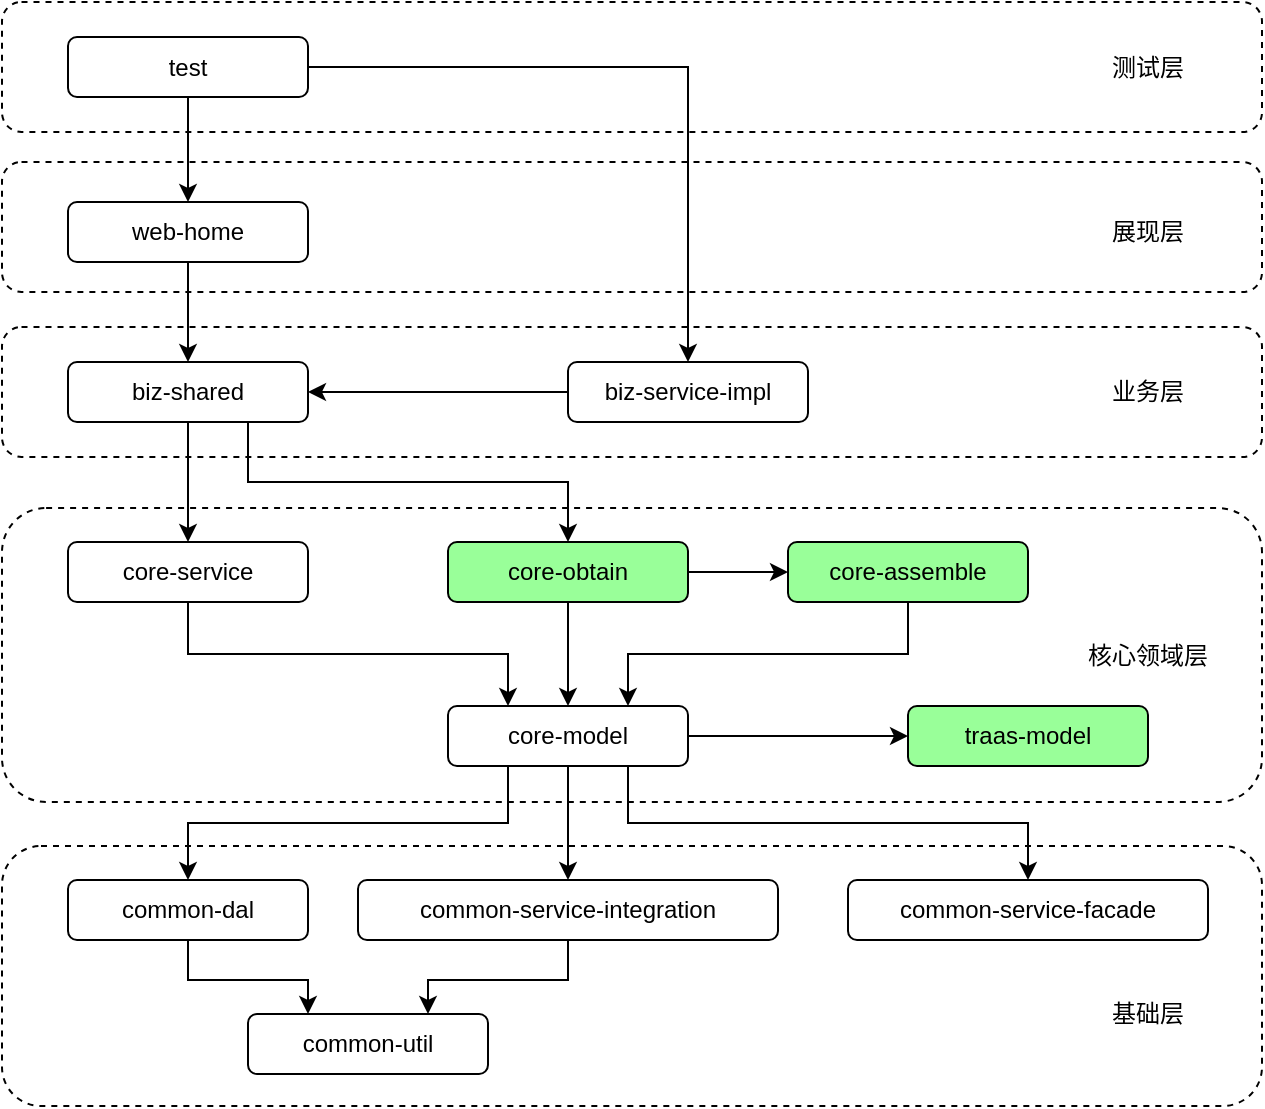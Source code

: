 <mxfile version="11.3.0" type="github" pages="1"><diagram id="48XdXC2E7AH9c7GfuGya" name="Page-1"><mxGraphModel dx="1414" dy="880" grid="1" gridSize="10" guides="1" tooltips="1" connect="1" arrows="1" fold="1" page="1" pageScale="1" pageWidth="827" pageHeight="1169" math="0" shadow="0"><root><mxCell id="0"/><mxCell id="1" parent="0"/><mxCell id="_y4aKM9603EoVX9c7qnj-34" value="" style="rounded=1;whiteSpace=wrap;html=1;dashed=1;" vertex="1" parent="1"><mxGeometry x="98" y="352.5" width="630" height="65" as="geometry"/></mxCell><mxCell id="_y4aKM9603EoVX9c7qnj-33" value="" style="rounded=1;whiteSpace=wrap;html=1;dashed=1;" vertex="1" parent="1"><mxGeometry x="98" y="270" width="630" height="65" as="geometry"/></mxCell><mxCell id="_y4aKM9603EoVX9c7qnj-35" value="" style="rounded=1;whiteSpace=wrap;html=1;dashed=1;" vertex="1" parent="1"><mxGeometry x="98" y="443" width="630" height="147" as="geometry"/></mxCell><mxCell id="_y4aKM9603EoVX9c7qnj-36" value="" style="rounded=1;whiteSpace=wrap;html=1;dashed=1;" vertex="1" parent="1"><mxGeometry x="98" y="612" width="630" height="130" as="geometry"/></mxCell><mxCell id="_y4aKM9603EoVX9c7qnj-31" value="" style="rounded=1;whiteSpace=wrap;html=1;dashed=1;" vertex="1" parent="1"><mxGeometry x="98" y="190" width="630" height="65" as="geometry"/></mxCell><mxCell id="_y4aKM9603EoVX9c7qnj-14" style="edgeStyle=orthogonalEdgeStyle;rounded=0;orthogonalLoop=1;jettySize=auto;html=1;exitX=0.5;exitY=1;exitDx=0;exitDy=0;" edge="1" parent="1" source="_y4aKM9603EoVX9c7qnj-1" target="_y4aKM9603EoVX9c7qnj-2"><mxGeometry relative="1" as="geometry"/></mxCell><mxCell id="_y4aKM9603EoVX9c7qnj-17" style="edgeStyle=orthogonalEdgeStyle;rounded=0;orthogonalLoop=1;jettySize=auto;html=1;exitX=1;exitY=0.5;exitDx=0;exitDy=0;entryX=0.5;entryY=0;entryDx=0;entryDy=0;" edge="1" parent="1" source="_y4aKM9603EoVX9c7qnj-1" target="_y4aKM9603EoVX9c7qnj-4"><mxGeometry relative="1" as="geometry"/></mxCell><mxCell id="_y4aKM9603EoVX9c7qnj-1" value="test" style="rounded=1;whiteSpace=wrap;html=1;" vertex="1" parent="1"><mxGeometry x="131" y="207.5" width="120" height="30" as="geometry"/></mxCell><mxCell id="_y4aKM9603EoVX9c7qnj-15" style="edgeStyle=orthogonalEdgeStyle;rounded=0;orthogonalLoop=1;jettySize=auto;html=1;exitX=0.5;exitY=1;exitDx=0;exitDy=0;" edge="1" parent="1" source="_y4aKM9603EoVX9c7qnj-2" target="_y4aKM9603EoVX9c7qnj-3"><mxGeometry relative="1" as="geometry"/></mxCell><mxCell id="_y4aKM9603EoVX9c7qnj-2" value="web-home" style="rounded=1;whiteSpace=wrap;html=1;" vertex="1" parent="1"><mxGeometry x="131" y="290" width="120" height="30" as="geometry"/></mxCell><mxCell id="_y4aKM9603EoVX9c7qnj-18" style="edgeStyle=orthogonalEdgeStyle;rounded=0;orthogonalLoop=1;jettySize=auto;html=1;exitX=0.5;exitY=1;exitDx=0;exitDy=0;" edge="1" parent="1" source="_y4aKM9603EoVX9c7qnj-3" target="_y4aKM9603EoVX9c7qnj-5"><mxGeometry relative="1" as="geometry"/></mxCell><mxCell id="_y4aKM9603EoVX9c7qnj-19" style="edgeStyle=orthogonalEdgeStyle;rounded=0;orthogonalLoop=1;jettySize=auto;html=1;exitX=0.75;exitY=1;exitDx=0;exitDy=0;entryX=0.5;entryY=0;entryDx=0;entryDy=0;" edge="1" parent="1" source="_y4aKM9603EoVX9c7qnj-3" target="_y4aKM9603EoVX9c7qnj-6"><mxGeometry relative="1" as="geometry"/></mxCell><mxCell id="_y4aKM9603EoVX9c7qnj-3" value="biz-shared" style="rounded=1;whiteSpace=wrap;html=1;" vertex="1" parent="1"><mxGeometry x="131" y="370" width="120" height="30" as="geometry"/></mxCell><mxCell id="_y4aKM9603EoVX9c7qnj-16" style="edgeStyle=orthogonalEdgeStyle;rounded=0;orthogonalLoop=1;jettySize=auto;html=1;exitX=0;exitY=0.5;exitDx=0;exitDy=0;entryX=1;entryY=0.5;entryDx=0;entryDy=0;" edge="1" parent="1" source="_y4aKM9603EoVX9c7qnj-4" target="_y4aKM9603EoVX9c7qnj-3"><mxGeometry relative="1" as="geometry"/></mxCell><mxCell id="_y4aKM9603EoVX9c7qnj-4" value="biz-service-impl" style="rounded=1;whiteSpace=wrap;html=1;" vertex="1" parent="1"><mxGeometry x="381" y="370" width="120" height="30" as="geometry"/></mxCell><mxCell id="_y4aKM9603EoVX9c7qnj-30" style="edgeStyle=orthogonalEdgeStyle;rounded=0;orthogonalLoop=1;jettySize=auto;html=1;exitX=0.5;exitY=1;exitDx=0;exitDy=0;entryX=0.25;entryY=0;entryDx=0;entryDy=0;" edge="1" parent="1" source="_y4aKM9603EoVX9c7qnj-5" target="_y4aKM9603EoVX9c7qnj-8"><mxGeometry relative="1" as="geometry"/></mxCell><mxCell id="_y4aKM9603EoVX9c7qnj-5" value="core-service" style="rounded=1;whiteSpace=wrap;html=1;" vertex="1" parent="1"><mxGeometry x="131" y="460" width="120" height="30" as="geometry"/></mxCell><mxCell id="_y4aKM9603EoVX9c7qnj-20" style="edgeStyle=orthogonalEdgeStyle;rounded=0;orthogonalLoop=1;jettySize=auto;html=1;exitX=1;exitY=0.5;exitDx=0;exitDy=0;entryX=0;entryY=0.5;entryDx=0;entryDy=0;" edge="1" parent="1" source="_y4aKM9603EoVX9c7qnj-6" target="_y4aKM9603EoVX9c7qnj-7"><mxGeometry relative="1" as="geometry"/></mxCell><mxCell id="_y4aKM9603EoVX9c7qnj-21" style="edgeStyle=orthogonalEdgeStyle;rounded=0;orthogonalLoop=1;jettySize=auto;html=1;exitX=0.5;exitY=1;exitDx=0;exitDy=0;entryX=0.5;entryY=0;entryDx=0;entryDy=0;" edge="1" parent="1" source="_y4aKM9603EoVX9c7qnj-6" target="_y4aKM9603EoVX9c7qnj-8"><mxGeometry relative="1" as="geometry"/></mxCell><mxCell id="_y4aKM9603EoVX9c7qnj-6" value="core-obtain" style="rounded=1;whiteSpace=wrap;html=1;fillColor=#99FF99;" vertex="1" parent="1"><mxGeometry x="321" y="460" width="120" height="30" as="geometry"/></mxCell><mxCell id="_y4aKM9603EoVX9c7qnj-22" style="edgeStyle=orthogonalEdgeStyle;rounded=0;orthogonalLoop=1;jettySize=auto;html=1;exitX=0.5;exitY=1;exitDx=0;exitDy=0;entryX=0.75;entryY=0;entryDx=0;entryDy=0;" edge="1" parent="1" source="_y4aKM9603EoVX9c7qnj-7" target="_y4aKM9603EoVX9c7qnj-8"><mxGeometry relative="1" as="geometry"/></mxCell><mxCell id="_y4aKM9603EoVX9c7qnj-7" value="core-assemble" style="rounded=1;whiteSpace=wrap;html=1;fillColor=#99FF99;" vertex="1" parent="1"><mxGeometry x="491" y="460" width="120" height="30" as="geometry"/></mxCell><mxCell id="_y4aKM9603EoVX9c7qnj-23" style="edgeStyle=orthogonalEdgeStyle;rounded=0;orthogonalLoop=1;jettySize=auto;html=1;exitX=1;exitY=0.5;exitDx=0;exitDy=0;entryX=0;entryY=0.5;entryDx=0;entryDy=0;" edge="1" parent="1" source="_y4aKM9603EoVX9c7qnj-8" target="_y4aKM9603EoVX9c7qnj-9"><mxGeometry relative="1" as="geometry"/></mxCell><mxCell id="_y4aKM9603EoVX9c7qnj-25" style="edgeStyle=orthogonalEdgeStyle;rounded=0;orthogonalLoop=1;jettySize=auto;html=1;exitX=0.25;exitY=1;exitDx=0;exitDy=0;entryX=0.5;entryY=0;entryDx=0;entryDy=0;" edge="1" parent="1" source="_y4aKM9603EoVX9c7qnj-8" target="_y4aKM9603EoVX9c7qnj-10"><mxGeometry relative="1" as="geometry"/></mxCell><mxCell id="_y4aKM9603EoVX9c7qnj-26" style="edgeStyle=orthogonalEdgeStyle;rounded=0;orthogonalLoop=1;jettySize=auto;html=1;exitX=0.5;exitY=1;exitDx=0;exitDy=0;entryX=0.5;entryY=0;entryDx=0;entryDy=0;" edge="1" parent="1" source="_y4aKM9603EoVX9c7qnj-8" target="_y4aKM9603EoVX9c7qnj-11"><mxGeometry relative="1" as="geometry"/></mxCell><mxCell id="_y4aKM9603EoVX9c7qnj-27" style="edgeStyle=orthogonalEdgeStyle;rounded=0;orthogonalLoop=1;jettySize=auto;html=1;exitX=0.75;exitY=1;exitDx=0;exitDy=0;entryX=0.5;entryY=0;entryDx=0;entryDy=0;" edge="1" parent="1" source="_y4aKM9603EoVX9c7qnj-8" target="_y4aKM9603EoVX9c7qnj-12"><mxGeometry relative="1" as="geometry"/></mxCell><mxCell id="_y4aKM9603EoVX9c7qnj-8" value="core-model" style="rounded=1;whiteSpace=wrap;html=1;" vertex="1" parent="1"><mxGeometry x="321" y="542" width="120" height="30" as="geometry"/></mxCell><mxCell id="_y4aKM9603EoVX9c7qnj-9" value="traas-model" style="rounded=1;whiteSpace=wrap;html=1;fillColor=#99FF99;" vertex="1" parent="1"><mxGeometry x="551" y="542" width="120" height="30" as="geometry"/></mxCell><mxCell id="_y4aKM9603EoVX9c7qnj-28" style="edgeStyle=orthogonalEdgeStyle;rounded=0;orthogonalLoop=1;jettySize=auto;html=1;exitX=0.5;exitY=1;exitDx=0;exitDy=0;entryX=0.25;entryY=0;entryDx=0;entryDy=0;" edge="1" parent="1" source="_y4aKM9603EoVX9c7qnj-10" target="_y4aKM9603EoVX9c7qnj-13"><mxGeometry relative="1" as="geometry"/></mxCell><mxCell id="_y4aKM9603EoVX9c7qnj-10" value="common-dal" style="rounded=1;whiteSpace=wrap;html=1;" vertex="1" parent="1"><mxGeometry x="131" y="629" width="120" height="30" as="geometry"/></mxCell><mxCell id="_y4aKM9603EoVX9c7qnj-29" style="edgeStyle=orthogonalEdgeStyle;rounded=0;orthogonalLoop=1;jettySize=auto;html=1;exitX=0.5;exitY=1;exitDx=0;exitDy=0;entryX=0.75;entryY=0;entryDx=0;entryDy=0;" edge="1" parent="1" source="_y4aKM9603EoVX9c7qnj-11" target="_y4aKM9603EoVX9c7qnj-13"><mxGeometry relative="1" as="geometry"><mxPoint x="161" y="739" as="targetPoint"/></mxGeometry></mxCell><mxCell id="_y4aKM9603EoVX9c7qnj-11" value="common-service-integration" style="rounded=1;whiteSpace=wrap;html=1;" vertex="1" parent="1"><mxGeometry x="276" y="629" width="210" height="30" as="geometry"/></mxCell><mxCell id="_y4aKM9603EoVX9c7qnj-12" value="common-service-facade" style="rounded=1;whiteSpace=wrap;html=1;" vertex="1" parent="1"><mxGeometry x="521" y="629" width="180" height="30" as="geometry"/></mxCell><mxCell id="_y4aKM9603EoVX9c7qnj-13" value="common-util" style="rounded=1;whiteSpace=wrap;html=1;" vertex="1" parent="1"><mxGeometry x="221" y="696" width="120" height="30" as="geometry"/></mxCell><mxCell id="_y4aKM9603EoVX9c7qnj-37" value="测试层" style="text;html=1;strokeColor=none;fillColor=none;align=center;verticalAlign=middle;whiteSpace=wrap;rounded=0;dashed=1;" vertex="1" parent="1"><mxGeometry x="631" y="212.5" width="80" height="20" as="geometry"/></mxCell><mxCell id="_y4aKM9603EoVX9c7qnj-38" value="展现层" style="text;html=1;strokeColor=none;fillColor=none;align=center;verticalAlign=middle;whiteSpace=wrap;rounded=0;dashed=1;" vertex="1" parent="1"><mxGeometry x="631" y="295" width="80" height="20" as="geometry"/></mxCell><mxCell id="_y4aKM9603EoVX9c7qnj-39" value="业务层" style="text;html=1;strokeColor=none;fillColor=none;align=center;verticalAlign=middle;whiteSpace=wrap;rounded=0;dashed=1;" vertex="1" parent="1"><mxGeometry x="631" y="375" width="80" height="20" as="geometry"/></mxCell><mxCell id="_y4aKM9603EoVX9c7qnj-40" value="核心领域层" style="text;html=1;strokeColor=none;fillColor=none;align=center;verticalAlign=middle;whiteSpace=wrap;rounded=0;dashed=1;" vertex="1" parent="1"><mxGeometry x="631" y="506.5" width="80" height="20" as="geometry"/></mxCell><mxCell id="_y4aKM9603EoVX9c7qnj-41" value="基础层" style="text;html=1;resizable=0;points=[];autosize=1;align=left;verticalAlign=top;spacingTop=-4;" vertex="1" parent="1"><mxGeometry x="651" y="686" width="50" height="20" as="geometry"/></mxCell></root></mxGraphModel></diagram></mxfile>
